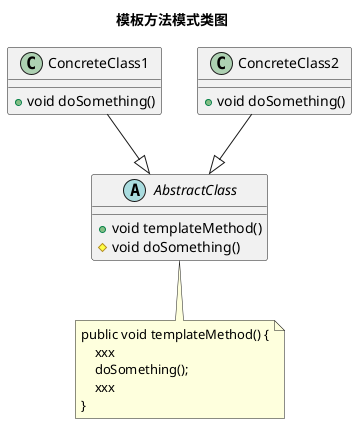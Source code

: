 @startuml

title 模板方法模式类图

abstract AbstractClass {
    + void templateMethod()
    # void doSomething()
}

note bottom of AbstractClass
public void templateMethod() {
    xxx
    doSomething();
    xxx
}
end note

class ConcreteClass1 {
    + void doSomething()
}

class ConcreteClass2 {
    + void doSomething()
}

ConcreteClass1 --|> AbstractClass
ConcreteClass2 --|> AbstractClass

@enduml